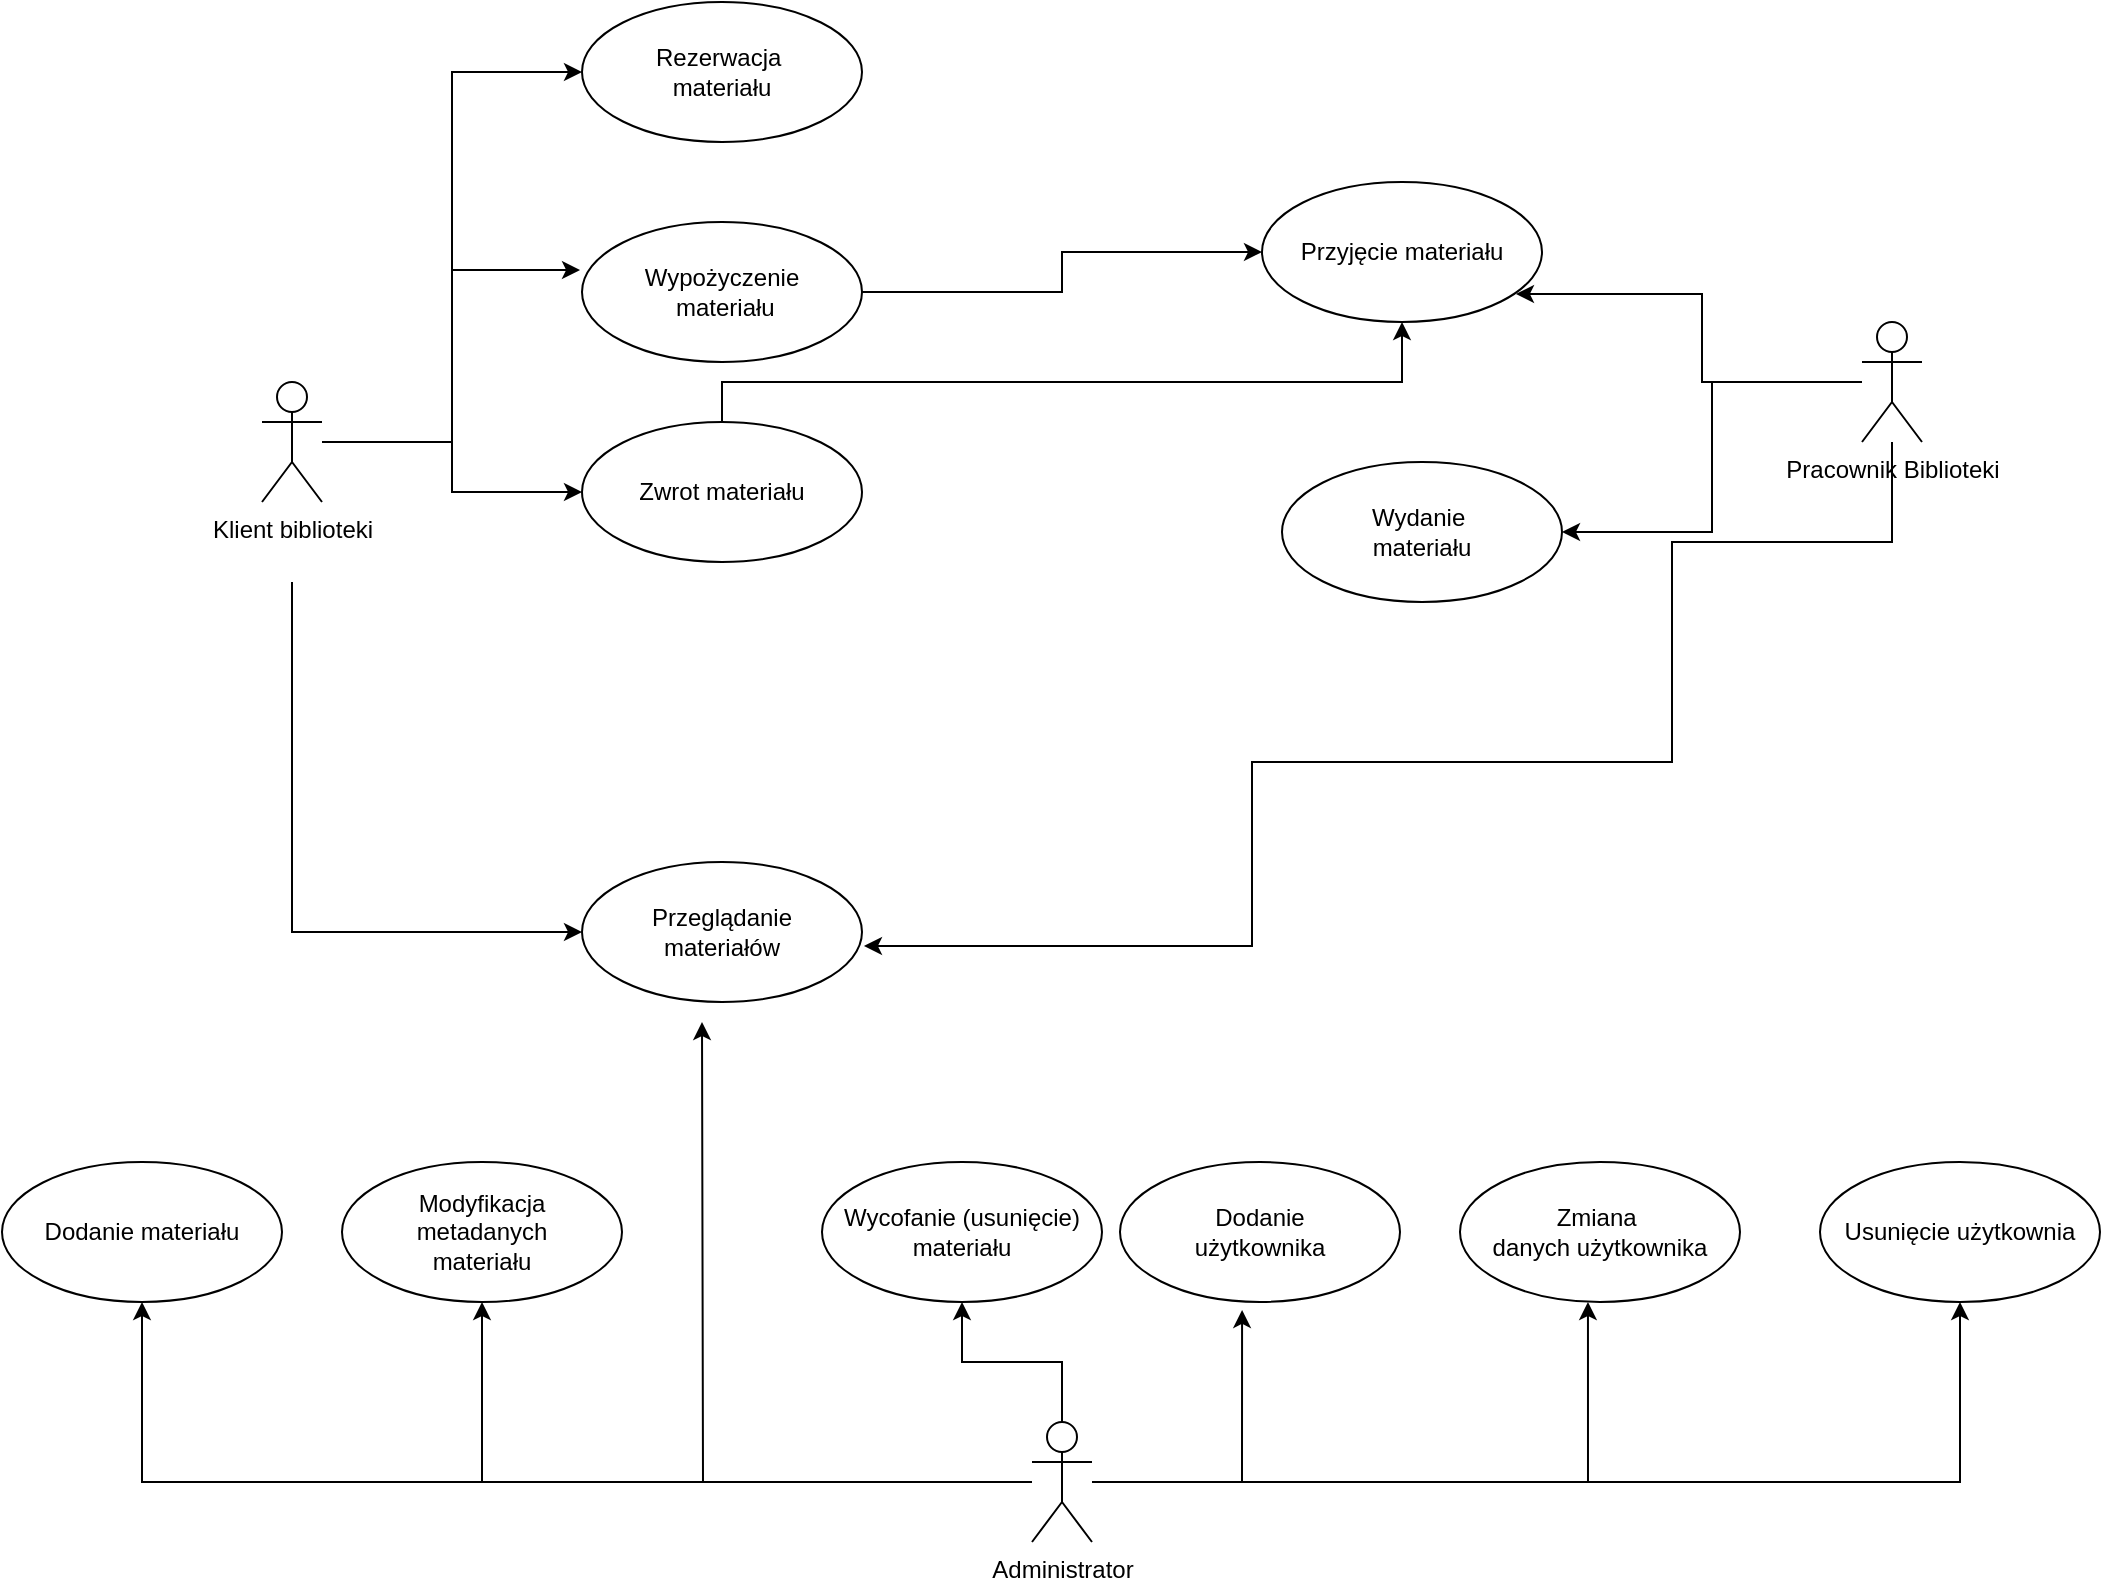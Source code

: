 <mxfile version="16.0.0" type="github">
  <diagram name="Page-1" id="e7e014a7-5840-1c2e-5031-d8a46d1fe8dd">
    <mxGraphModel dx="946" dy="570" grid="1" gridSize="10" guides="1" tooltips="1" connect="1" arrows="1" fold="1" page="1" pageScale="1" pageWidth="1169" pageHeight="826" background="none" math="0" shadow="0">
      <root>
        <mxCell id="0" />
        <mxCell id="1" parent="0" />
        <mxCell id="8aos3k-wgXRzJJYhK1MH-10" style="edgeStyle=orthogonalEdgeStyle;rounded=0;orthogonalLoop=1;jettySize=auto;html=1;entryX=-0.007;entryY=0.343;entryDx=0;entryDy=0;entryPerimeter=0;" edge="1" parent="1" source="0x0wc2zP2PB0x8VYFkZm-41" target="0x0wc2zP2PB0x8VYFkZm-42">
          <mxGeometry relative="1" as="geometry" />
        </mxCell>
        <mxCell id="8aos3k-wgXRzJJYhK1MH-11" style="edgeStyle=orthogonalEdgeStyle;rounded=0;orthogonalLoop=1;jettySize=auto;html=1;entryX=0;entryY=0.5;entryDx=0;entryDy=0;" edge="1" parent="1" source="0x0wc2zP2PB0x8VYFkZm-41" target="8aos3k-wgXRzJJYhK1MH-2">
          <mxGeometry relative="1" as="geometry" />
        </mxCell>
        <mxCell id="8aos3k-wgXRzJJYhK1MH-12" style="edgeStyle=orthogonalEdgeStyle;rounded=0;orthogonalLoop=1;jettySize=auto;html=1;" edge="1" parent="1" target="8aos3k-wgXRzJJYhK1MH-6">
          <mxGeometry relative="1" as="geometry">
            <mxPoint x="215" y="370" as="sourcePoint" />
            <Array as="points">
              <mxPoint x="215" y="545" />
            </Array>
          </mxGeometry>
        </mxCell>
        <mxCell id="8aos3k-wgXRzJJYhK1MH-31" style="edgeStyle=orthogonalEdgeStyle;rounded=0;orthogonalLoop=1;jettySize=auto;html=1;entryX=0;entryY=0.5;entryDx=0;entryDy=0;" edge="1" parent="1" source="0x0wc2zP2PB0x8VYFkZm-41" target="8aos3k-wgXRzJJYhK1MH-30">
          <mxGeometry relative="1" as="geometry" />
        </mxCell>
        <mxCell id="0x0wc2zP2PB0x8VYFkZm-41" value="Klient biblioteki&lt;br&gt;" style="shape=umlActor;verticalLabelPosition=bottom;verticalAlign=top;html=1;" parent="1" vertex="1">
          <mxGeometry x="200" y="270" width="30" height="60" as="geometry" />
        </mxCell>
        <mxCell id="8aos3k-wgXRzJJYhK1MH-14" style="edgeStyle=orthogonalEdgeStyle;rounded=0;orthogonalLoop=1;jettySize=auto;html=1;" edge="1" parent="1" source="0x0wc2zP2PB0x8VYFkZm-42" target="8aos3k-wgXRzJJYhK1MH-5">
          <mxGeometry relative="1" as="geometry" />
        </mxCell>
        <mxCell id="0x0wc2zP2PB0x8VYFkZm-42" value="Wypożyczenie&lt;br&gt;&amp;nbsp;materiału" style="ellipse;whiteSpace=wrap;html=1;" parent="1" vertex="1">
          <mxGeometry x="360" y="190" width="140" height="70" as="geometry" />
        </mxCell>
        <mxCell id="8aos3k-wgXRzJJYhK1MH-15" style="edgeStyle=orthogonalEdgeStyle;rounded=0;orthogonalLoop=1;jettySize=auto;html=1;" edge="1" parent="1" source="8aos3k-wgXRzJJYhK1MH-2" target="8aos3k-wgXRzJJYhK1MH-5">
          <mxGeometry relative="1" as="geometry">
            <Array as="points">
              <mxPoint x="430" y="270" />
              <mxPoint x="770" y="270" />
            </Array>
          </mxGeometry>
        </mxCell>
        <mxCell id="8aos3k-wgXRzJJYhK1MH-2" value="Zwrot materiału" style="ellipse;whiteSpace=wrap;html=1;" vertex="1" parent="1">
          <mxGeometry x="360" y="290" width="140" height="70" as="geometry" />
        </mxCell>
        <mxCell id="8aos3k-wgXRzJJYhK1MH-9" style="edgeStyle=orthogonalEdgeStyle;rounded=0;orthogonalLoop=1;jettySize=auto;html=1;entryX=0.907;entryY=0.8;entryDx=0;entryDy=0;entryPerimeter=0;" edge="1" parent="1" source="8aos3k-wgXRzJJYhK1MH-4" target="8aos3k-wgXRzJJYhK1MH-5">
          <mxGeometry relative="1" as="geometry" />
        </mxCell>
        <mxCell id="8aos3k-wgXRzJJYhK1MH-13" style="edgeStyle=orthogonalEdgeStyle;rounded=0;orthogonalLoop=1;jettySize=auto;html=1;entryX=1.007;entryY=0.6;entryDx=0;entryDy=0;entryPerimeter=0;" edge="1" parent="1" source="8aos3k-wgXRzJJYhK1MH-4" target="8aos3k-wgXRzJJYhK1MH-6">
          <mxGeometry relative="1" as="geometry">
            <Array as="points">
              <mxPoint x="1015" y="350" />
              <mxPoint x="905" y="350" />
              <mxPoint x="905" y="460" />
              <mxPoint x="695" y="460" />
              <mxPoint x="695" y="552" />
            </Array>
          </mxGeometry>
        </mxCell>
        <mxCell id="8aos3k-wgXRzJJYhK1MH-33" style="edgeStyle=orthogonalEdgeStyle;rounded=0;orthogonalLoop=1;jettySize=auto;html=1;entryX=1;entryY=0.5;entryDx=0;entryDy=0;" edge="1" parent="1" source="8aos3k-wgXRzJJYhK1MH-4" target="8aos3k-wgXRzJJYhK1MH-32">
          <mxGeometry relative="1" as="geometry" />
        </mxCell>
        <mxCell id="8aos3k-wgXRzJJYhK1MH-4" value="Pracownik Biblioteki" style="shape=umlActor;verticalLabelPosition=bottom;verticalAlign=top;html=1;" vertex="1" parent="1">
          <mxGeometry x="1000" y="240" width="30" height="60" as="geometry" />
        </mxCell>
        <mxCell id="8aos3k-wgXRzJJYhK1MH-5" value="Przyjęcie materiału" style="ellipse;whiteSpace=wrap;html=1;" vertex="1" parent="1">
          <mxGeometry x="700" y="170" width="140" height="70" as="geometry" />
        </mxCell>
        <mxCell id="8aos3k-wgXRzJJYhK1MH-6" value="Przeglądanie&lt;br&gt;materiałów" style="ellipse;whiteSpace=wrap;html=1;" vertex="1" parent="1">
          <mxGeometry x="360" y="510" width="140" height="70" as="geometry" />
        </mxCell>
        <mxCell id="8aos3k-wgXRzJJYhK1MH-21" style="edgeStyle=orthogonalEdgeStyle;rounded=0;orthogonalLoop=1;jettySize=auto;html=1;entryX=0.436;entryY=1.057;entryDx=0;entryDy=0;entryPerimeter=0;" edge="1" parent="1" source="8aos3k-wgXRzJJYhK1MH-16" target="8aos3k-wgXRzJJYhK1MH-18">
          <mxGeometry relative="1" as="geometry" />
        </mxCell>
        <mxCell id="8aos3k-wgXRzJJYhK1MH-22" style="edgeStyle=orthogonalEdgeStyle;rounded=0;orthogonalLoop=1;jettySize=auto;html=1;entryX=0.457;entryY=1;entryDx=0;entryDy=0;entryPerimeter=0;" edge="1" parent="1" source="8aos3k-wgXRzJJYhK1MH-16" target="8aos3k-wgXRzJJYhK1MH-19">
          <mxGeometry relative="1" as="geometry" />
        </mxCell>
        <mxCell id="8aos3k-wgXRzJJYhK1MH-23" style="edgeStyle=orthogonalEdgeStyle;rounded=0;orthogonalLoop=1;jettySize=auto;html=1;" edge="1" parent="1" source="8aos3k-wgXRzJJYhK1MH-16" target="8aos3k-wgXRzJJYhK1MH-20">
          <mxGeometry relative="1" as="geometry" />
        </mxCell>
        <mxCell id="8aos3k-wgXRzJJYhK1MH-26" style="edgeStyle=orthogonalEdgeStyle;rounded=0;orthogonalLoop=1;jettySize=auto;html=1;entryX=0.5;entryY=1;entryDx=0;entryDy=0;" edge="1" parent="1" source="8aos3k-wgXRzJJYhK1MH-16" target="8aos3k-wgXRzJJYhK1MH-25">
          <mxGeometry relative="1" as="geometry" />
        </mxCell>
        <mxCell id="8aos3k-wgXRzJJYhK1MH-27" style="edgeStyle=orthogonalEdgeStyle;rounded=0;orthogonalLoop=1;jettySize=auto;html=1;entryX=0.5;entryY=1;entryDx=0;entryDy=0;" edge="1" parent="1" source="8aos3k-wgXRzJJYhK1MH-16" target="8aos3k-wgXRzJJYhK1MH-24">
          <mxGeometry relative="1" as="geometry" />
        </mxCell>
        <mxCell id="8aos3k-wgXRzJJYhK1MH-28" style="edgeStyle=orthogonalEdgeStyle;rounded=0;orthogonalLoop=1;jettySize=auto;html=1;entryX=0.5;entryY=1;entryDx=0;entryDy=0;" edge="1" parent="1" source="8aos3k-wgXRzJJYhK1MH-16" target="8aos3k-wgXRzJJYhK1MH-17">
          <mxGeometry relative="1" as="geometry" />
        </mxCell>
        <mxCell id="8aos3k-wgXRzJJYhK1MH-29" style="edgeStyle=orthogonalEdgeStyle;rounded=0;orthogonalLoop=1;jettySize=auto;html=1;" edge="1" parent="1" source="8aos3k-wgXRzJJYhK1MH-16">
          <mxGeometry relative="1" as="geometry">
            <mxPoint x="420" y="590" as="targetPoint" />
          </mxGeometry>
        </mxCell>
        <mxCell id="8aos3k-wgXRzJJYhK1MH-16" value="Administrator&lt;br&gt;" style="shape=umlActor;verticalLabelPosition=bottom;verticalAlign=top;html=1;" vertex="1" parent="1">
          <mxGeometry x="585" y="790" width="30" height="60" as="geometry" />
        </mxCell>
        <mxCell id="8aos3k-wgXRzJJYhK1MH-17" value="Dodanie materiału" style="ellipse;whiteSpace=wrap;html=1;" vertex="1" parent="1">
          <mxGeometry x="70" y="660" width="140" height="70" as="geometry" />
        </mxCell>
        <mxCell id="8aos3k-wgXRzJJYhK1MH-18" value="Dodanie&lt;br&gt;użytkownika" style="ellipse;whiteSpace=wrap;html=1;" vertex="1" parent="1">
          <mxGeometry x="629" y="660" width="140" height="70" as="geometry" />
        </mxCell>
        <mxCell id="8aos3k-wgXRzJJYhK1MH-19" value="Zmiana&amp;nbsp;&lt;br&gt;danych użytkownika" style="ellipse;whiteSpace=wrap;html=1;" vertex="1" parent="1">
          <mxGeometry x="799" y="660" width="140" height="70" as="geometry" />
        </mxCell>
        <mxCell id="8aos3k-wgXRzJJYhK1MH-20" value="Usunięcie użytkownia" style="ellipse;whiteSpace=wrap;html=1;" vertex="1" parent="1">
          <mxGeometry x="979" y="660" width="140" height="70" as="geometry" />
        </mxCell>
        <mxCell id="8aos3k-wgXRzJJYhK1MH-24" value="Modyfikacja &lt;br&gt;metadanych&lt;br&gt;materiału" style="ellipse;whiteSpace=wrap;html=1;" vertex="1" parent="1">
          <mxGeometry x="240" y="660" width="140" height="70" as="geometry" />
        </mxCell>
        <mxCell id="8aos3k-wgXRzJJYhK1MH-25" value="Wycofanie (usunięcie)&lt;br&gt;materiału" style="ellipse;whiteSpace=wrap;html=1;" vertex="1" parent="1">
          <mxGeometry x="480" y="660" width="140" height="70" as="geometry" />
        </mxCell>
        <mxCell id="8aos3k-wgXRzJJYhK1MH-30" value="Rezerwacja&amp;nbsp;&lt;br&gt;materiału" style="ellipse;whiteSpace=wrap;html=1;" vertex="1" parent="1">
          <mxGeometry x="360" y="80" width="140" height="70" as="geometry" />
        </mxCell>
        <mxCell id="8aos3k-wgXRzJJYhK1MH-32" value="Wydanie&amp;nbsp;&lt;br&gt;materiału" style="ellipse;whiteSpace=wrap;html=1;" vertex="1" parent="1">
          <mxGeometry x="710" y="310" width="140" height="70" as="geometry" />
        </mxCell>
      </root>
    </mxGraphModel>
  </diagram>
</mxfile>
